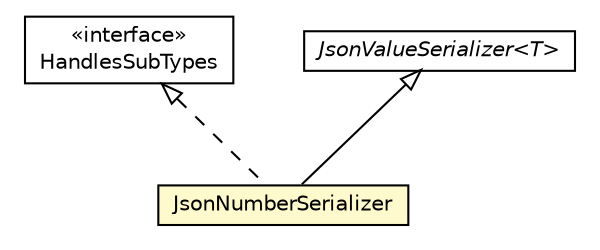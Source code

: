#!/usr/local/bin/dot
#
# Class diagram 
# Generated by UMLGraph version R5_6-24-gf6e263 (http://www.umlgraph.org/)
#

digraph G {
	edge [fontname="Helvetica",fontsize=10,labelfontname="Helvetica",labelfontsize=10];
	node [fontname="Helvetica",fontsize=10,shape=plaintext];
	nodesep=0.25;
	ranksep=0.5;
	// io.reinert.requestor.core.serialization.HandlesSubTypes
	c25997 [label=<<table title="io.reinert.requestor.core.serialization.HandlesSubTypes" border="0" cellborder="1" cellspacing="0" cellpadding="2" port="p" href="../../core/serialization/HandlesSubTypes.html">
		<tr><td><table border="0" cellspacing="0" cellpadding="1">
<tr><td align="center" balign="center"> &#171;interface&#187; </td></tr>
<tr><td align="center" balign="center"> HandlesSubTypes </td></tr>
		</table></td></tr>
		</table>>, URL="../../core/serialization/HandlesSubTypes.html", fontname="Helvetica", fontcolor="black", fontsize=10.0];
	// io.reinert.requestor.gwt.serialization.JsonValueSerializer<T>
	c26044 [label=<<table title="io.reinert.requestor.gwt.serialization.JsonValueSerializer" border="0" cellborder="1" cellspacing="0" cellpadding="2" port="p" href="./JsonValueSerializer.html">
		<tr><td><table border="0" cellspacing="0" cellpadding="1">
<tr><td align="center" balign="center"><font face="Helvetica-Oblique"> JsonValueSerializer&lt;T&gt; </font></td></tr>
		</table></td></tr>
		</table>>, URL="./JsonValueSerializer.html", fontname="Helvetica", fontcolor="black", fontsize=10.0];
	// io.reinert.requestor.gwt.serialization.JsonNumberSerializer
	c26046 [label=<<table title="io.reinert.requestor.gwt.serialization.JsonNumberSerializer" border="0" cellborder="1" cellspacing="0" cellpadding="2" port="p" bgcolor="lemonChiffon" href="./JsonNumberSerializer.html">
		<tr><td><table border="0" cellspacing="0" cellpadding="1">
<tr><td align="center" balign="center"> JsonNumberSerializer </td></tr>
		</table></td></tr>
		</table>>, URL="./JsonNumberSerializer.html", fontname="Helvetica", fontcolor="black", fontsize=10.0];
	//io.reinert.requestor.gwt.serialization.JsonNumberSerializer extends io.reinert.requestor.gwt.serialization.JsonValueSerializer<java.lang.Number>
	c26044:p -> c26046:p [dir=back,arrowtail=empty];
	//io.reinert.requestor.gwt.serialization.JsonNumberSerializer implements io.reinert.requestor.core.serialization.HandlesSubTypes
	c25997:p -> c26046:p [dir=back,arrowtail=empty,style=dashed];
}

